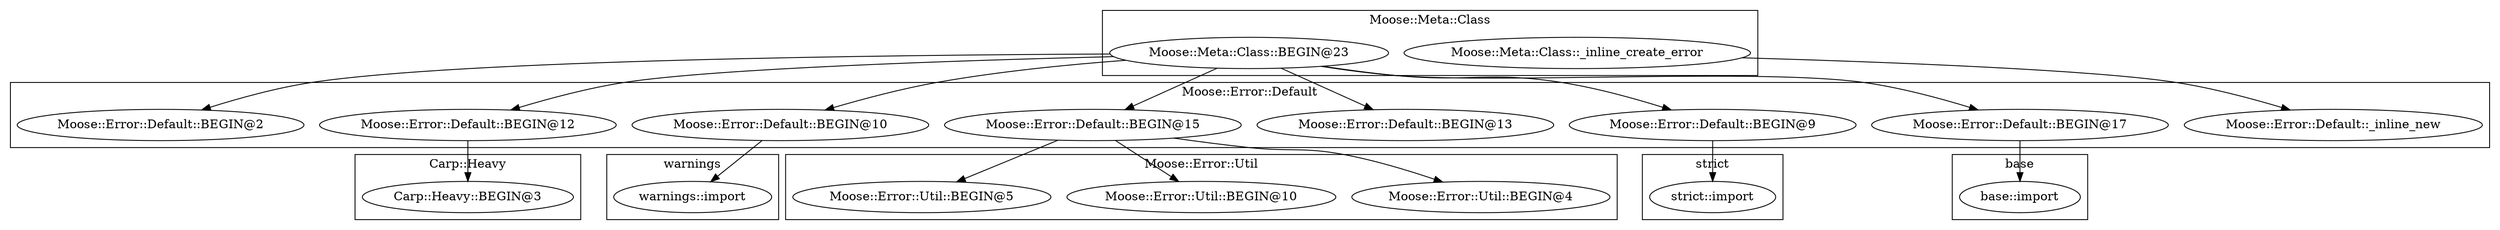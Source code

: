 digraph {
graph [overlap=false]
subgraph cluster_Moose_Meta_Class {
	label="Moose::Meta::Class";
	"Moose::Meta::Class::_inline_create_error";
	"Moose::Meta::Class::BEGIN@23";
}
subgraph cluster_base {
	label="base";
	"base::import";
}
subgraph cluster_Moose_Error_Util {
	label="Moose::Error::Util";
	"Moose::Error::Util::BEGIN@4";
	"Moose::Error::Util::BEGIN@10";
	"Moose::Error::Util::BEGIN@5";
}
subgraph cluster_Moose_Error_Default {
	label="Moose::Error::Default";
	"Moose::Error::Default::BEGIN@12";
	"Moose::Error::Default::BEGIN@10";
	"Moose::Error::Default::BEGIN@13";
	"Moose::Error::Default::_inline_new";
	"Moose::Error::Default::BEGIN@15";
	"Moose::Error::Default::BEGIN@9";
	"Moose::Error::Default::BEGIN@2";
	"Moose::Error::Default::BEGIN@17";
}
subgraph cluster_warnings {
	label="warnings";
	"warnings::import";
}
subgraph cluster_strict {
	label="strict";
	"strict::import";
}
subgraph cluster_Carp_Heavy {
	label="Carp::Heavy";
	"Carp::Heavy::BEGIN@3";
}
"Moose::Meta::Class::_inline_create_error" -> "Moose::Error::Default::_inline_new";
"Moose::Meta::Class::BEGIN@23" -> "Moose::Error::Default::BEGIN@17";
"Moose::Meta::Class::BEGIN@23" -> "Moose::Error::Default::BEGIN@10";
"Moose::Meta::Class::BEGIN@23" -> "Moose::Error::Default::BEGIN@13";
"Moose::Error::Default::BEGIN@17" -> "base::import";
"Moose::Error::Default::BEGIN@10" -> "warnings::import";
"Moose::Error::Default::BEGIN@12" -> "Carp::Heavy::BEGIN@3";
"Moose::Meta::Class::BEGIN@23" -> "Moose::Error::Default::BEGIN@9";
"Moose::Error::Default::BEGIN@9" -> "strict::import";
"Moose::Meta::Class::BEGIN@23" -> "Moose::Error::Default::BEGIN@2";
"Moose::Error::Default::BEGIN@15" -> "Moose::Error::Util::BEGIN@4";
"Moose::Error::Default::BEGIN@15" -> "Moose::Error::Util::BEGIN@5";
"Moose::Meta::Class::BEGIN@23" -> "Moose::Error::Default::BEGIN@15";
"Moose::Error::Default::BEGIN@15" -> "Moose::Error::Util::BEGIN@10";
"Moose::Meta::Class::BEGIN@23" -> "Moose::Error::Default::BEGIN@12";
}
